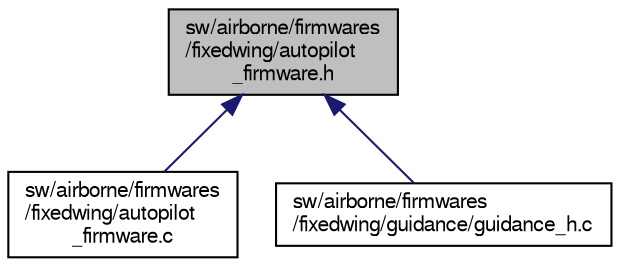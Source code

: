 digraph "sw/airborne/firmwares/fixedwing/autopilot_firmware.h"
{
  edge [fontname="FreeSans",fontsize="10",labelfontname="FreeSans",labelfontsize="10"];
  node [fontname="FreeSans",fontsize="10",shape=record];
  Node1 [label="sw/airborne/firmwares\l/fixedwing/autopilot\l_firmware.h",height=0.2,width=0.4,color="black", fillcolor="grey75", style="filled", fontcolor="black"];
  Node1 -> Node2 [dir="back",color="midnightblue",fontsize="10",style="solid",fontname="FreeSans"];
  Node2 [label="sw/airborne/firmwares\l/fixedwing/autopilot\l_firmware.c",height=0.2,width=0.4,color="black", fillcolor="white", style="filled",URL="$fixedwing_2autopilot__firmware_8c.html",tooltip="Fixedwing specific autopilot interface and initialization. "];
  Node1 -> Node3 [dir="back",color="midnightblue",fontsize="10",style="solid",fontname="FreeSans"];
  Node3 [label="sw/airborne/firmwares\l/fixedwing/guidance/guidance_h.c",height=0.2,width=0.4,color="black", fillcolor="white", style="filled",URL="$fixedwing_2guidance_2guidance__h_8c.html",tooltip="Horizontal guidance logic for fixed wing vehicles. "];
}
